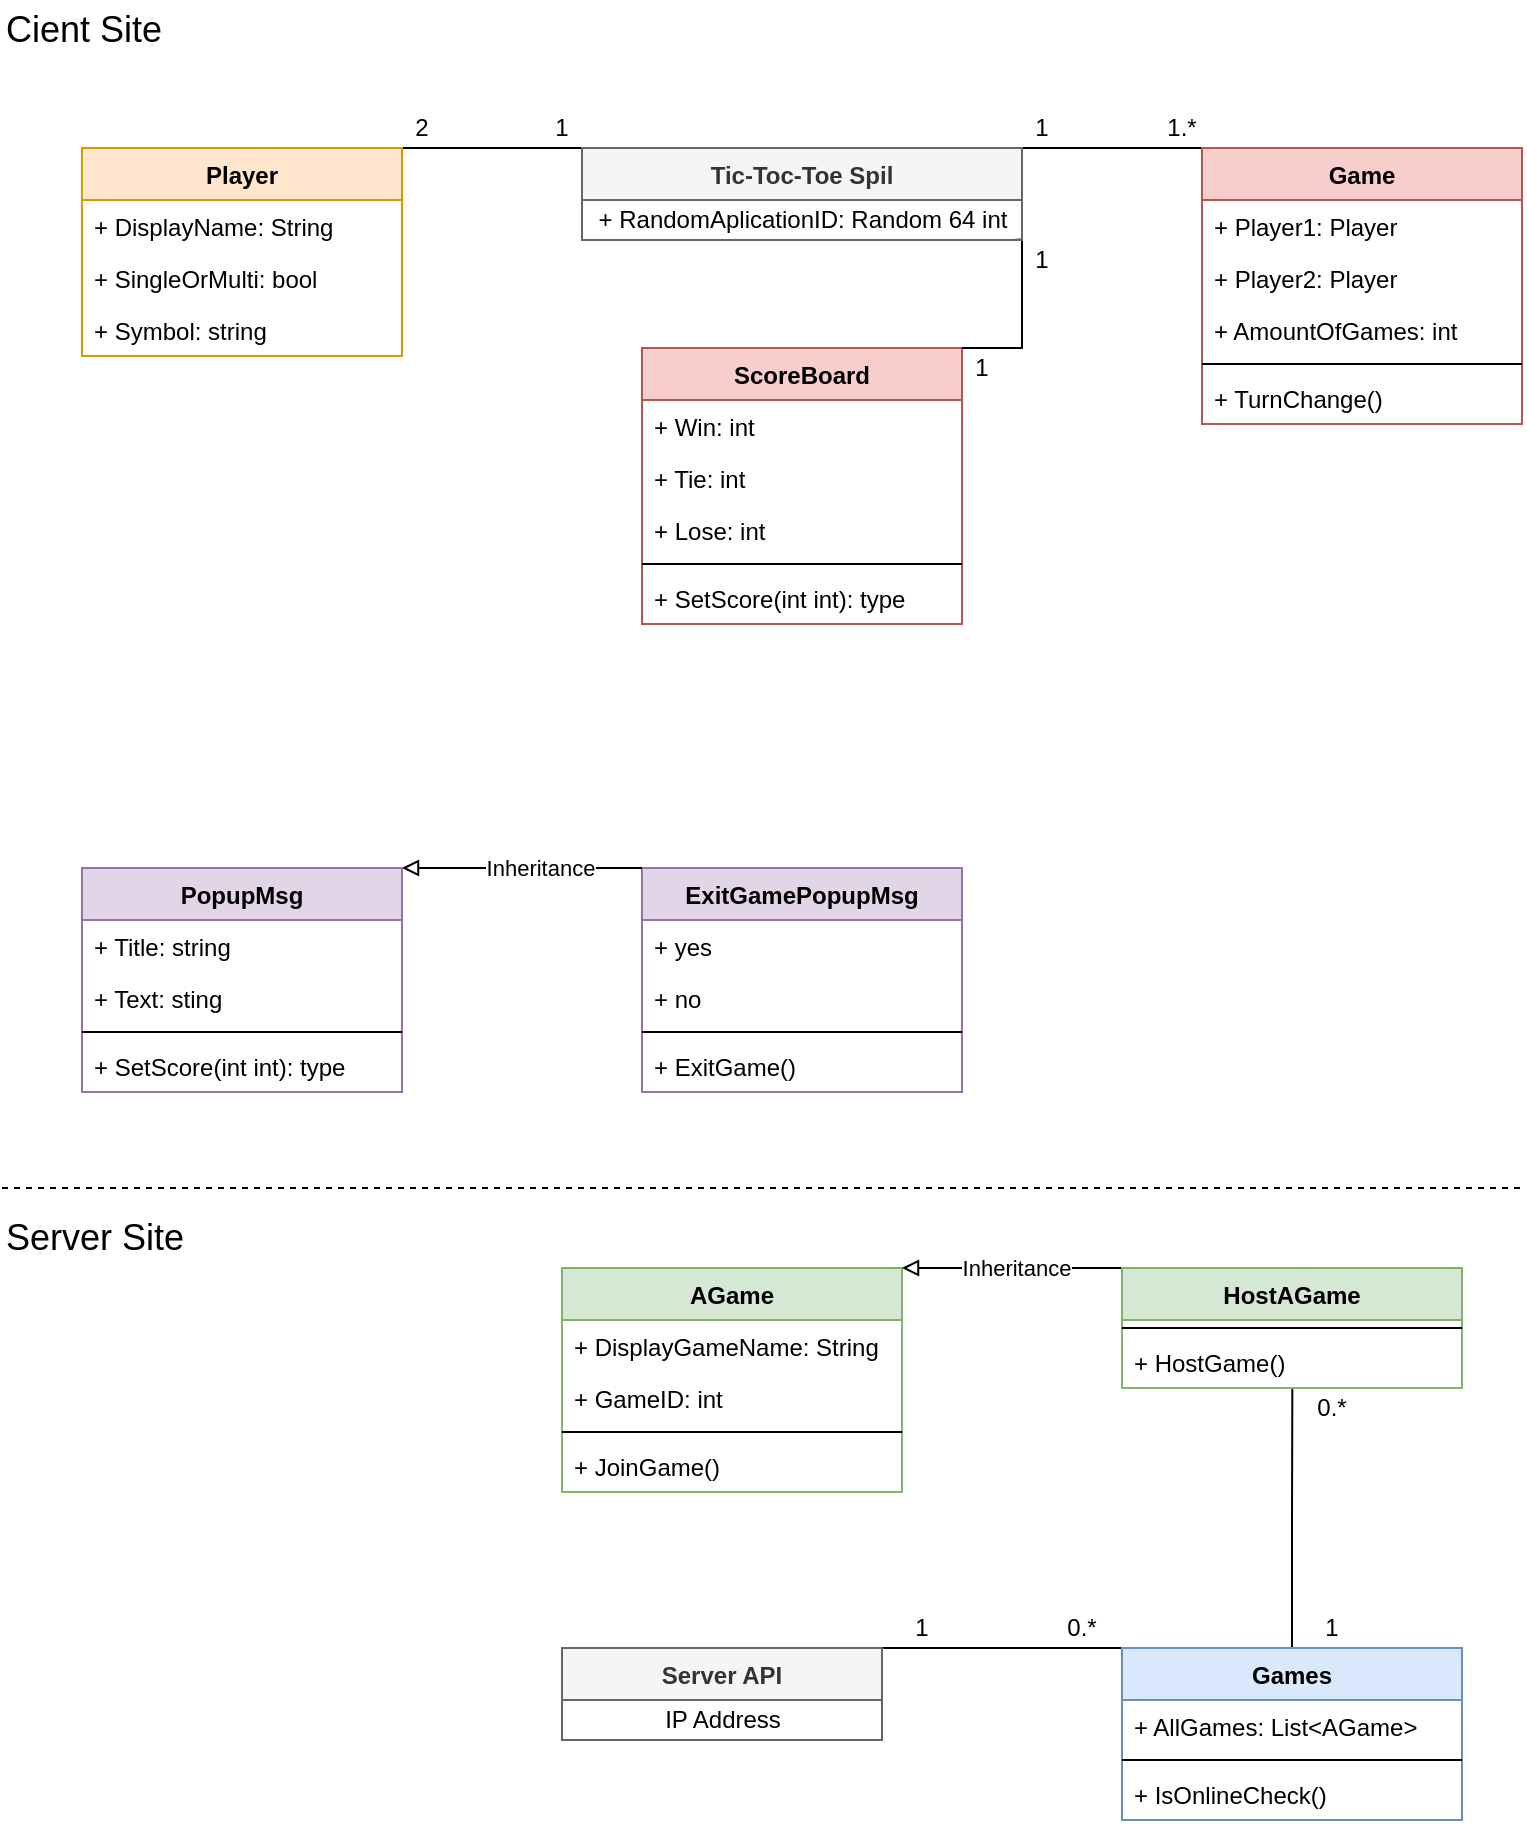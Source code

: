 <mxfile version="13.1.10" type="device"><diagram id="ACzSiA1cWy-pPMRIgDIq" name="Page-1"><mxGraphModel dx="1185" dy="594" grid="1" gridSize="10" guides="1" tooltips="1" connect="1" arrows="1" fold="1" page="1" pageScale="1" pageWidth="827" pageHeight="1169" math="0" shadow="0"><root><mxCell id="0"/><mxCell id="1" parent="0"/><mxCell id="vVCE4BORRbF1lqUEulKu-20" value="&lt;font style=&quot;font-size: 18px&quot;&gt;Cient Site&lt;/font&gt;" style="text;html=1;strokeColor=none;fillColor=none;align=left;verticalAlign=middle;whiteSpace=wrap;rounded=0;" parent="1" vertex="1"><mxGeometry x="40" y="6" width="240" height="30" as="geometry"/></mxCell><mxCell id="Mw3CWy66S3aXaLi-vJ4v-68" value="ScoreBoard" style="swimlane;fontStyle=1;align=center;verticalAlign=top;childLayout=stackLayout;horizontal=1;startSize=26;horizontalStack=0;resizeParent=1;resizeParentMax=0;resizeLast=0;collapsible=1;marginBottom=0;fillColor=#f8cecc;strokeColor=#b85450;" parent="1" vertex="1"><mxGeometry x="360" y="180" width="160" height="138" as="geometry"/></mxCell><mxCell id="Mw3CWy66S3aXaLi-vJ4v-69" value="+ Win: int" style="text;strokeColor=none;fillColor=none;align=left;verticalAlign=top;spacingLeft=4;spacingRight=4;overflow=hidden;rotatable=0;points=[[0,0.5],[1,0.5]];portConstraint=eastwest;" parent="Mw3CWy66S3aXaLi-vJ4v-68" vertex="1"><mxGeometry y="26" width="160" height="26" as="geometry"/></mxCell><mxCell id="Mw3CWy66S3aXaLi-vJ4v-86" value="+ Tie: int" style="text;strokeColor=none;fillColor=none;align=left;verticalAlign=top;spacingLeft=4;spacingRight=4;overflow=hidden;rotatable=0;points=[[0,0.5],[1,0.5]];portConstraint=eastwest;" parent="Mw3CWy66S3aXaLi-vJ4v-68" vertex="1"><mxGeometry y="52" width="160" height="26" as="geometry"/></mxCell><mxCell id="Mw3CWy66S3aXaLi-vJ4v-87" value="+ Lose: int" style="text;strokeColor=none;fillColor=none;align=left;verticalAlign=top;spacingLeft=4;spacingRight=4;overflow=hidden;rotatable=0;points=[[0,0.5],[1,0.5]];portConstraint=eastwest;" parent="Mw3CWy66S3aXaLi-vJ4v-68" vertex="1"><mxGeometry y="78" width="160" height="26" as="geometry"/></mxCell><mxCell id="Mw3CWy66S3aXaLi-vJ4v-70" value="" style="line;strokeWidth=1;fillColor=none;align=left;verticalAlign=middle;spacingTop=-1;spacingLeft=3;spacingRight=3;rotatable=0;labelPosition=right;points=[];portConstraint=eastwest;" parent="Mw3CWy66S3aXaLi-vJ4v-68" vertex="1"><mxGeometry y="104" width="160" height="8" as="geometry"/></mxCell><mxCell id="Mw3CWy66S3aXaLi-vJ4v-71" value="+ SetScore(int int): type" style="text;strokeColor=none;fillColor=none;align=left;verticalAlign=top;spacingLeft=4;spacingRight=4;overflow=hidden;rotatable=0;points=[[0,0.5],[1,0.5]];portConstraint=eastwest;" parent="Mw3CWy66S3aXaLi-vJ4v-68" vertex="1"><mxGeometry y="112" width="160" height="26" as="geometry"/></mxCell><mxCell id="vVCE4BORRbF1lqUEulKu-21" value="&lt;font style=&quot;font-size: 18px&quot;&gt;Server Site&lt;/font&gt;" style="text;html=1;strokeColor=none;fillColor=none;align=left;verticalAlign=middle;whiteSpace=wrap;rounded=0;" parent="1" vertex="1"><mxGeometry x="40" y="610" width="240" height="30" as="geometry"/></mxCell><mxCell id="vVCE4BORRbF1lqUEulKu-23" value="" style="endArrow=none;dashed=1;html=1;" parent="1" edge="1"><mxGeometry width="50" height="50" relative="1" as="geometry"><mxPoint x="40" y="600" as="sourcePoint"/><mxPoint x="800" y="600" as="targetPoint"/></mxGeometry></mxCell><mxCell id="Mw3CWy66S3aXaLi-vJ4v-9" style="edgeStyle=orthogonalEdgeStyle;rounded=0;orthogonalLoop=1;jettySize=auto;html=1;exitX=0;exitY=0;exitDx=0;exitDy=0;entryX=1;entryY=0;entryDx=0;entryDy=0;endArrow=none;endFill=0;" parent="1" source="Mw3CWy66S3aXaLi-vJ4v-1" edge="1"><mxGeometry relative="1" as="geometry"><mxPoint x="240" y="80" as="targetPoint"/><Array as="points"><mxPoint x="300" y="80"/><mxPoint x="300" y="80"/></Array></mxGeometry></mxCell><mxCell id="Mw3CWy66S3aXaLi-vJ4v-62" style="edgeStyle=orthogonalEdgeStyle;rounded=0;orthogonalLoop=1;jettySize=auto;html=1;exitX=0;exitY=1;exitDx=0;exitDy=0;entryX=1;entryY=0;entryDx=0;entryDy=0;endArrow=none;endFill=0;" parent="1" source="Mw3CWy66S3aXaLi-vJ4v-10" target="Mw3CWy66S3aXaLi-vJ4v-52" edge="1"><mxGeometry relative="1" as="geometry"><Array as="points"><mxPoint x="180" y="80"/><mxPoint x="180" y="80"/></Array></mxGeometry></mxCell><mxCell id="Mw3CWy66S3aXaLi-vJ4v-10" value="2" style="text;html=1;strokeColor=none;fillColor=none;align=center;verticalAlign=middle;whiteSpace=wrap;rounded=0;" parent="1" vertex="1"><mxGeometry x="240" y="60" width="20" height="20" as="geometry"/></mxCell><mxCell id="Mw3CWy66S3aXaLi-vJ4v-11" value="1" style="text;html=1;strokeColor=none;fillColor=none;align=center;verticalAlign=middle;whiteSpace=wrap;rounded=0;" parent="1" vertex="1"><mxGeometry x="310" y="60" width="20" height="20" as="geometry"/></mxCell><mxCell id="Mw3CWy66S3aXaLi-vJ4v-83" style="edgeStyle=orthogonalEdgeStyle;rounded=0;orthogonalLoop=1;jettySize=auto;html=1;exitX=1;exitY=0;exitDx=0;exitDy=0;entryX=0;entryY=0;entryDx=0;entryDy=0;endArrow=none;endFill=0;" parent="1" source="Mw3CWy66S3aXaLi-vJ4v-33" target="Mw3CWy66S3aXaLi-vJ4v-78" edge="1"><mxGeometry relative="1" as="geometry"><Array as="points"><mxPoint x="500" y="830"/><mxPoint x="500" y="830"/></Array></mxGeometry></mxCell><mxCell id="Mw3CWy66S3aXaLi-vJ4v-52" value="Player" style="swimlane;fontStyle=1;align=center;verticalAlign=top;childLayout=stackLayout;horizontal=1;startSize=26;horizontalStack=0;resizeParent=1;resizeParentMax=0;resizeLast=0;collapsible=1;marginBottom=0;fillColor=#ffe6cc;strokeColor=#d79b00;" parent="1" vertex="1"><mxGeometry x="80" y="80" width="160" height="104" as="geometry"><mxRectangle x="80" y="80" width="80" height="26" as="alternateBounds"/></mxGeometry></mxCell><mxCell id="Mw3CWy66S3aXaLi-vJ4v-61" value="+ DisplayName: String" style="text;strokeColor=none;fillColor=none;align=left;verticalAlign=top;spacingLeft=4;spacingRight=4;overflow=hidden;rotatable=0;points=[[0,0.5],[1,0.5]];portConstraint=eastwest;" parent="Mw3CWy66S3aXaLi-vJ4v-52" vertex="1"><mxGeometry y="26" width="160" height="26" as="geometry"/></mxCell><mxCell id="Mw3CWy66S3aXaLi-vJ4v-56" value="+ SingleOrMulti: bool" style="text;strokeColor=none;fillColor=none;align=left;verticalAlign=top;spacingLeft=4;spacingRight=4;overflow=hidden;rotatable=0;points=[[0,0.5],[1,0.5]];portConstraint=eastwest;" parent="Mw3CWy66S3aXaLi-vJ4v-52" vertex="1"><mxGeometry y="52" width="160" height="26" as="geometry"/></mxCell><mxCell id="fo0yCYmnehQVWhWmsTGF-19" value="+ Symbol: string" style="text;strokeColor=none;fillColor=none;align=left;verticalAlign=top;spacingLeft=4;spacingRight=4;overflow=hidden;rotatable=0;points=[[0,0.5],[1,0.5]];portConstraint=eastwest;" vertex="1" parent="Mw3CWy66S3aXaLi-vJ4v-52"><mxGeometry y="78" width="160" height="26" as="geometry"/></mxCell><mxCell id="Mw3CWy66S3aXaLi-vJ4v-72" style="edgeStyle=orthogonalEdgeStyle;rounded=0;orthogonalLoop=1;jettySize=auto;html=1;entryX=0.985;entryY=0.992;entryDx=0;entryDy=0;endArrow=none;endFill=0;entryPerimeter=0;exitX=1;exitY=0;exitDx=0;exitDy=0;" parent="1" source="Mw3CWy66S3aXaLi-vJ4v-68" target="Mw3CWy66S3aXaLi-vJ4v-120" edge="1"><mxGeometry relative="1" as="geometry"><mxPoint x="360" y="140.988" as="targetPoint"/><Array as="points"><mxPoint x="550" y="180"/><mxPoint x="550" y="126"/></Array><mxPoint x="500" y="150" as="sourcePoint"/></mxGeometry></mxCell><mxCell id="Mw3CWy66S3aXaLi-vJ4v-73" value="1" style="text;html=1;strokeColor=none;fillColor=none;align=center;verticalAlign=middle;whiteSpace=wrap;rounded=0;" parent="1" vertex="1"><mxGeometry x="550" y="126" width="20" height="20" as="geometry"/></mxCell><mxCell id="Mw3CWy66S3aXaLi-vJ4v-74" value="1" style="text;html=1;strokeColor=none;fillColor=none;align=center;verticalAlign=middle;whiteSpace=wrap;rounded=0;" parent="1" vertex="1"><mxGeometry x="520" y="180" width="20" height="20" as="geometry"/></mxCell><mxCell id="fo0yCYmnehQVWhWmsTGF-16" style="edgeStyle=orthogonalEdgeStyle;rounded=0;orthogonalLoop=1;jettySize=auto;html=1;exitX=1;exitY=0;exitDx=0;exitDy=0;entryX=0;entryY=0;entryDx=0;entryDy=0;endArrow=none;endFill=0;" edge="1" parent="1" source="Mw3CWy66S3aXaLi-vJ4v-1" target="fo0yCYmnehQVWhWmsTGF-10"><mxGeometry relative="1" as="geometry"><Array as="points"><mxPoint x="600" y="80"/><mxPoint x="600" y="80"/></Array></mxGeometry></mxCell><mxCell id="Mw3CWy66S3aXaLi-vJ4v-1" value="Tic-Toc-Toe Spil" style="swimlane;fontStyle=1;align=center;verticalAlign=top;childLayout=stackLayout;horizontal=1;startSize=26;horizontalStack=0;resizeParent=1;resizeParentMax=0;resizeLast=0;collapsible=1;marginBottom=0;fillColor=#f5f5f5;strokeColor=#666666;fontColor=#333333;" parent="1" vertex="1"><mxGeometry x="330" y="80" width="220" height="46" as="geometry"/></mxCell><mxCell id="Mw3CWy66S3aXaLi-vJ4v-120" value="+ RandomAplicationID: Random 64 int" style="text;html=1;align=center;verticalAlign=middle;resizable=0;points=[];autosize=1;" parent="Mw3CWy66S3aXaLi-vJ4v-1" vertex="1"><mxGeometry y="26" width="220" height="20" as="geometry"/></mxCell><mxCell id="fo0yCYmnehQVWhWmsTGF-10" value="Game" style="swimlane;fontStyle=1;align=center;verticalAlign=top;childLayout=stackLayout;horizontal=1;startSize=26;horizontalStack=0;resizeParent=1;resizeParentMax=0;resizeLast=0;collapsible=1;marginBottom=0;fillColor=#f8cecc;strokeColor=#b85450;" vertex="1" parent="1"><mxGeometry x="640" y="80" width="160" height="138" as="geometry"/></mxCell><mxCell id="fo0yCYmnehQVWhWmsTGF-17" value="+ Player1: Player" style="text;strokeColor=none;fillColor=none;align=left;verticalAlign=top;spacingLeft=4;spacingRight=4;overflow=hidden;rotatable=0;points=[[0,0.5],[1,0.5]];portConstraint=eastwest;" vertex="1" parent="fo0yCYmnehQVWhWmsTGF-10"><mxGeometry y="26" width="160" height="26" as="geometry"/></mxCell><mxCell id="fo0yCYmnehQVWhWmsTGF-18" value="+ Player2: Player" style="text;strokeColor=none;fillColor=none;align=left;verticalAlign=top;spacingLeft=4;spacingRight=4;overflow=hidden;rotatable=0;points=[[0,0.5],[1,0.5]];portConstraint=eastwest;" vertex="1" parent="fo0yCYmnehQVWhWmsTGF-10"><mxGeometry y="52" width="160" height="26" as="geometry"/></mxCell><mxCell id="fo0yCYmnehQVWhWmsTGF-11" value="+ AmountOfGames: int" style="text;strokeColor=none;fillColor=none;align=left;verticalAlign=top;spacingLeft=4;spacingRight=4;overflow=hidden;rotatable=0;points=[[0,0.5],[1,0.5]];portConstraint=eastwest;" vertex="1" parent="fo0yCYmnehQVWhWmsTGF-10"><mxGeometry y="78" width="160" height="26" as="geometry"/></mxCell><mxCell id="fo0yCYmnehQVWhWmsTGF-14" value="" style="line;strokeWidth=1;fillColor=none;align=left;verticalAlign=middle;spacingTop=-1;spacingLeft=3;spacingRight=3;rotatable=0;labelPosition=right;points=[];portConstraint=eastwest;" vertex="1" parent="fo0yCYmnehQVWhWmsTGF-10"><mxGeometry y="104" width="160" height="8" as="geometry"/></mxCell><mxCell id="fo0yCYmnehQVWhWmsTGF-15" value="+ TurnChange()" style="text;strokeColor=none;fillColor=none;align=left;verticalAlign=top;spacingLeft=4;spacingRight=4;overflow=hidden;rotatable=0;points=[[0,0.5],[1,0.5]];portConstraint=eastwest;" vertex="1" parent="fo0yCYmnehQVWhWmsTGF-10"><mxGeometry y="112" width="160" height="26" as="geometry"/></mxCell><mxCell id="Mw3CWy66S3aXaLi-vJ4v-84" value="1" style="text;html=1;strokeColor=none;fillColor=none;align=center;verticalAlign=middle;whiteSpace=wrap;rounded=0;" parent="1" vertex="1"><mxGeometry x="480" y="810" width="40" height="20" as="geometry"/></mxCell><mxCell id="Mw3CWy66S3aXaLi-vJ4v-85" value="0.*" style="text;html=1;strokeColor=none;fillColor=none;align=center;verticalAlign=middle;whiteSpace=wrap;rounded=0;" parent="1" vertex="1"><mxGeometry x="560" y="810" width="40" height="20" as="geometry"/></mxCell><mxCell id="Mw3CWy66S3aXaLi-vJ4v-94" value="ExitGamePopupMsg" style="swimlane;fontStyle=1;align=center;verticalAlign=top;childLayout=stackLayout;horizontal=1;startSize=26;horizontalStack=0;resizeParent=1;resizeParentMax=0;resizeLast=0;collapsible=1;marginBottom=0;fillColor=#e1d5e7;strokeColor=#9673a6;" parent="1" vertex="1"><mxGeometry x="360" y="440" width="160" height="112" as="geometry"><mxRectangle x="440" y="450" width="150" height="26" as="alternateBounds"/></mxGeometry></mxCell><mxCell id="Mw3CWy66S3aXaLi-vJ4v-95" value="+ yes" style="text;strokeColor=none;fillColor=none;align=left;verticalAlign=top;spacingLeft=4;spacingRight=4;overflow=hidden;rotatable=0;points=[[0,0.5],[1,0.5]];portConstraint=eastwest;" parent="Mw3CWy66S3aXaLi-vJ4v-94" vertex="1"><mxGeometry y="26" width="160" height="26" as="geometry"/></mxCell><mxCell id="Mw3CWy66S3aXaLi-vJ4v-96" value="+ no" style="text;strokeColor=none;fillColor=none;align=left;verticalAlign=top;spacingLeft=4;spacingRight=4;overflow=hidden;rotatable=0;points=[[0,0.5],[1,0.5]];portConstraint=eastwest;" parent="Mw3CWy66S3aXaLi-vJ4v-94" vertex="1"><mxGeometry y="52" width="160" height="26" as="geometry"/></mxCell><mxCell id="Mw3CWy66S3aXaLi-vJ4v-97" value="" style="line;strokeWidth=1;fillColor=none;align=left;verticalAlign=middle;spacingTop=-1;spacingLeft=3;spacingRight=3;rotatable=0;labelPosition=right;points=[];portConstraint=eastwest;" parent="Mw3CWy66S3aXaLi-vJ4v-94" vertex="1"><mxGeometry y="78" width="160" height="8" as="geometry"/></mxCell><mxCell id="Mw3CWy66S3aXaLi-vJ4v-98" value="+ ExitGame()" style="text;strokeColor=none;fillColor=none;align=left;verticalAlign=top;spacingLeft=4;spacingRight=4;overflow=hidden;rotatable=0;points=[[0,0.5],[1,0.5]];portConstraint=eastwest;" parent="Mw3CWy66S3aXaLi-vJ4v-94" vertex="1"><mxGeometry y="86" width="160" height="26" as="geometry"/></mxCell><mxCell id="Mw3CWy66S3aXaLi-vJ4v-101" style="edgeStyle=orthogonalEdgeStyle;rounded=0;orthogonalLoop=1;jettySize=auto;html=1;exitX=1;exitY=0;exitDx=0;exitDy=0;entryX=0;entryY=0;entryDx=0;entryDy=0;startArrow=block;startFill=0;endArrow=none;endFill=0;" parent="1" source="Mw3CWy66S3aXaLi-vJ4v-88" target="Mw3CWy66S3aXaLi-vJ4v-94" edge="1"><mxGeometry relative="1" as="geometry"><Array as="points"><mxPoint x="280" y="440"/><mxPoint x="280" y="440"/></Array></mxGeometry></mxCell><mxCell id="Mw3CWy66S3aXaLi-vJ4v-102" value="Inheritance" style="edgeLabel;html=1;align=center;verticalAlign=middle;resizable=0;points=[];" parent="Mw3CWy66S3aXaLi-vJ4v-101" vertex="1" connectable="0"><mxGeometry x="0.146" relative="1" as="geometry"><mxPoint as="offset"/></mxGeometry></mxCell><mxCell id="Mw3CWy66S3aXaLi-vJ4v-88" value="PopupMsg" style="swimlane;fontStyle=1;align=center;verticalAlign=top;childLayout=stackLayout;horizontal=1;startSize=26;horizontalStack=0;resizeParent=1;resizeParentMax=0;resizeLast=0;collapsible=1;marginBottom=0;fillColor=#e1d5e7;strokeColor=#9673a6;" parent="1" vertex="1"><mxGeometry x="80" y="440" width="160" height="112" as="geometry"/></mxCell><mxCell id="Mw3CWy66S3aXaLi-vJ4v-89" value="+ Title: string" style="text;strokeColor=none;fillColor=none;align=left;verticalAlign=top;spacingLeft=4;spacingRight=4;overflow=hidden;rotatable=0;points=[[0,0.5],[1,0.5]];portConstraint=eastwest;" parent="Mw3CWy66S3aXaLi-vJ4v-88" vertex="1"><mxGeometry y="26" width="160" height="26" as="geometry"/></mxCell><mxCell id="Mw3CWy66S3aXaLi-vJ4v-90" value="+ Text: sting" style="text;strokeColor=none;fillColor=none;align=left;verticalAlign=top;spacingLeft=4;spacingRight=4;overflow=hidden;rotatable=0;points=[[0,0.5],[1,0.5]];portConstraint=eastwest;" parent="Mw3CWy66S3aXaLi-vJ4v-88" vertex="1"><mxGeometry y="52" width="160" height="26" as="geometry"/></mxCell><mxCell id="Mw3CWy66S3aXaLi-vJ4v-92" value="" style="line;strokeWidth=1;fillColor=none;align=left;verticalAlign=middle;spacingTop=-1;spacingLeft=3;spacingRight=3;rotatable=0;labelPosition=right;points=[];portConstraint=eastwest;" parent="Mw3CWy66S3aXaLi-vJ4v-88" vertex="1"><mxGeometry y="78" width="160" height="8" as="geometry"/></mxCell><mxCell id="Mw3CWy66S3aXaLi-vJ4v-93" value="+ SetScore(int int): type" style="text;strokeColor=none;fillColor=none;align=left;verticalAlign=top;spacingLeft=4;spacingRight=4;overflow=hidden;rotatable=0;points=[[0,0.5],[1,0.5]];portConstraint=eastwest;" parent="Mw3CWy66S3aXaLi-vJ4v-88" vertex="1"><mxGeometry y="86" width="160" height="26" as="geometry"/></mxCell><mxCell id="Mw3CWy66S3aXaLi-vJ4v-126" style="edgeStyle=orthogonalEdgeStyle;rounded=0;orthogonalLoop=1;jettySize=auto;html=1;exitX=0.5;exitY=0;exitDx=0;exitDy=0;entryX=0.501;entryY=1;entryDx=0;entryDy=0;entryPerimeter=0;startArrow=none;startFill=0;endArrow=none;endFill=0;" parent="1" source="Mw3CWy66S3aXaLi-vJ4v-78" target="Mw3CWy66S3aXaLi-vJ4v-119" edge="1"><mxGeometry relative="1" as="geometry"/></mxCell><mxCell id="Mw3CWy66S3aXaLi-vJ4v-78" value="Games" style="swimlane;fontStyle=1;align=center;verticalAlign=top;childLayout=stackLayout;horizontal=1;startSize=26;horizontalStack=0;resizeParent=1;resizeParentMax=0;resizeLast=0;collapsible=1;marginBottom=0;fillColor=#dae8fc;strokeColor=#6c8ebf;" parent="1" vertex="1"><mxGeometry x="600" y="830" width="170" height="86" as="geometry"/></mxCell><mxCell id="Mw3CWy66S3aXaLi-vJ4v-82" value="+ AllGames: List&lt;AGame&gt;" style="text;strokeColor=none;fillColor=none;align=left;verticalAlign=top;spacingLeft=4;spacingRight=4;overflow=hidden;rotatable=0;points=[[0,0.5],[1,0.5]];portConstraint=eastwest;" parent="Mw3CWy66S3aXaLi-vJ4v-78" vertex="1"><mxGeometry y="26" width="170" height="26" as="geometry"/></mxCell><mxCell id="Mw3CWy66S3aXaLi-vJ4v-80" value="" style="line;strokeWidth=1;fillColor=none;align=left;verticalAlign=middle;spacingTop=-1;spacingLeft=3;spacingRight=3;rotatable=0;labelPosition=right;points=[];portConstraint=eastwest;" parent="Mw3CWy66S3aXaLi-vJ4v-78" vertex="1"><mxGeometry y="52" width="170" height="8" as="geometry"/></mxCell><mxCell id="Mw3CWy66S3aXaLi-vJ4v-103" value="+ IsOnlineCheck()" style="text;strokeColor=none;fillColor=none;align=left;verticalAlign=top;spacingLeft=4;spacingRight=4;overflow=hidden;rotatable=0;points=[[0,0.5],[1,0.5]];portConstraint=eastwest;" parent="Mw3CWy66S3aXaLi-vJ4v-78" vertex="1"><mxGeometry y="60" width="170" height="26" as="geometry"/></mxCell><mxCell id="Mw3CWy66S3aXaLi-vJ4v-106" value="AGame" style="swimlane;fontStyle=1;align=center;verticalAlign=top;childLayout=stackLayout;horizontal=1;startSize=26;horizontalStack=0;resizeParent=1;resizeParentMax=0;resizeLast=0;collapsible=1;marginBottom=0;fillColor=#d5e8d4;strokeColor=#82b366;" parent="1" vertex="1"><mxGeometry x="320" y="640" width="170" height="112" as="geometry"/></mxCell><mxCell id="Mw3CWy66S3aXaLi-vJ4v-107" value="+ DisplayGameName: String" style="text;strokeColor=none;fillColor=none;align=left;verticalAlign=top;spacingLeft=4;spacingRight=4;overflow=hidden;rotatable=0;points=[[0,0.5],[1,0.5]];portConstraint=eastwest;" parent="Mw3CWy66S3aXaLi-vJ4v-106" vertex="1"><mxGeometry y="26" width="170" height="26" as="geometry"/></mxCell><mxCell id="Mw3CWy66S3aXaLi-vJ4v-108" value="+ GameID: int" style="text;strokeColor=none;fillColor=none;align=left;verticalAlign=top;spacingLeft=4;spacingRight=4;overflow=hidden;rotatable=0;points=[[0,0.5],[1,0.5]];portConstraint=eastwest;" parent="Mw3CWy66S3aXaLi-vJ4v-106" vertex="1"><mxGeometry y="52" width="170" height="26" as="geometry"/></mxCell><mxCell id="Mw3CWy66S3aXaLi-vJ4v-109" value="" style="line;strokeWidth=1;fillColor=none;align=left;verticalAlign=middle;spacingTop=-1;spacingLeft=3;spacingRight=3;rotatable=0;labelPosition=right;points=[];portConstraint=eastwest;" parent="Mw3CWy66S3aXaLi-vJ4v-106" vertex="1"><mxGeometry y="78" width="170" height="8" as="geometry"/></mxCell><mxCell id="Mw3CWy66S3aXaLi-vJ4v-110" value="+ JoinGame()" style="text;strokeColor=none;fillColor=none;align=left;verticalAlign=top;spacingLeft=4;spacingRight=4;overflow=hidden;rotatable=0;points=[[0,0.5],[1,0.5]];portConstraint=eastwest;" parent="Mw3CWy66S3aXaLi-vJ4v-106" vertex="1"><mxGeometry y="86" width="170" height="26" as="geometry"/></mxCell><mxCell id="Mw3CWy66S3aXaLi-vJ4v-124" style="edgeStyle=orthogonalEdgeStyle;rounded=0;orthogonalLoop=1;jettySize=auto;html=1;exitX=0;exitY=0;exitDx=0;exitDy=0;entryX=1;entryY=0;entryDx=0;entryDy=0;startArrow=none;startFill=0;endArrow=block;endFill=0;" parent="1" source="Mw3CWy66S3aXaLi-vJ4v-115" target="Mw3CWy66S3aXaLi-vJ4v-106" edge="1"><mxGeometry relative="1" as="geometry"><Array as="points"><mxPoint x="550" y="640"/><mxPoint x="550" y="640"/></Array></mxGeometry></mxCell><mxCell id="Mw3CWy66S3aXaLi-vJ4v-125" value="Inheritance" style="edgeLabel;html=1;align=center;verticalAlign=middle;resizable=0;points=[];" parent="Mw3CWy66S3aXaLi-vJ4v-124" vertex="1" connectable="0"><mxGeometry x="-0.311" y="1" relative="1" as="geometry"><mxPoint x="-15.52" y="-1" as="offset"/></mxGeometry></mxCell><mxCell id="Mw3CWy66S3aXaLi-vJ4v-115" value="HostAGame" style="swimlane;fontStyle=1;align=center;verticalAlign=top;childLayout=stackLayout;horizontal=1;startSize=26;horizontalStack=0;resizeParent=1;resizeParentMax=0;resizeLast=0;collapsible=1;marginBottom=0;fillColor=#d5e8d4;strokeColor=#82b366;" parent="1" vertex="1"><mxGeometry x="600" y="640" width="170" height="60" as="geometry"/></mxCell><mxCell id="Mw3CWy66S3aXaLi-vJ4v-118" value="" style="line;strokeWidth=1;fillColor=none;align=left;verticalAlign=middle;spacingTop=-1;spacingLeft=3;spacingRight=3;rotatable=0;labelPosition=right;points=[];portConstraint=eastwest;" parent="Mw3CWy66S3aXaLi-vJ4v-115" vertex="1"><mxGeometry y="26" width="170" height="8" as="geometry"/></mxCell><mxCell id="Mw3CWy66S3aXaLi-vJ4v-119" value="+ HostGame()" style="text;strokeColor=none;fillColor=none;align=left;verticalAlign=top;spacingLeft=4;spacingRight=4;overflow=hidden;rotatable=0;points=[[0,0.5],[1,0.5]];portConstraint=eastwest;" parent="Mw3CWy66S3aXaLi-vJ4v-115" vertex="1"><mxGeometry y="34" width="170" height="26" as="geometry"/></mxCell><mxCell id="Mw3CWy66S3aXaLi-vJ4v-127" value="0.*" style="text;html=1;strokeColor=none;fillColor=none;align=center;verticalAlign=middle;whiteSpace=wrap;rounded=0;" parent="1" vertex="1"><mxGeometry x="690" y="700" width="30" height="20" as="geometry"/></mxCell><mxCell id="Mw3CWy66S3aXaLi-vJ4v-128" value="1" style="text;html=1;strokeColor=none;fillColor=none;align=center;verticalAlign=middle;whiteSpace=wrap;rounded=0;" parent="1" vertex="1"><mxGeometry x="685" y="810" width="40" height="20" as="geometry"/></mxCell><mxCell id="Mw3CWy66S3aXaLi-vJ4v-33" value="Server API" style="swimlane;fontStyle=1;align=center;verticalAlign=top;childLayout=stackLayout;horizontal=1;startSize=26;horizontalStack=0;resizeParent=1;resizeParentMax=0;resizeLast=0;collapsible=1;marginBottom=0;fillColor=#f5f5f5;strokeColor=#666666;fontColor=#333333;" parent="1" vertex="1"><mxGeometry x="320" y="830" width="160" height="46" as="geometry"/></mxCell><mxCell id="Mw3CWy66S3aXaLi-vJ4v-121" value="IP Address" style="text;html=1;align=center;verticalAlign=middle;resizable=0;points=[];autosize=1;" parent="Mw3CWy66S3aXaLi-vJ4v-33" vertex="1"><mxGeometry y="26" width="160" height="20" as="geometry"/></mxCell><mxCell id="fo0yCYmnehQVWhWmsTGF-21" value="1" style="text;html=1;strokeColor=none;fillColor=none;align=center;verticalAlign=middle;whiteSpace=wrap;rounded=0;" vertex="1" parent="1"><mxGeometry x="550" y="60" width="20" height="20" as="geometry"/></mxCell><mxCell id="fo0yCYmnehQVWhWmsTGF-22" value="1.*" style="text;html=1;strokeColor=none;fillColor=none;align=center;verticalAlign=middle;whiteSpace=wrap;rounded=0;" vertex="1" parent="1"><mxGeometry x="620" y="60" width="20" height="20" as="geometry"/></mxCell></root></mxGraphModel></diagram></mxfile>